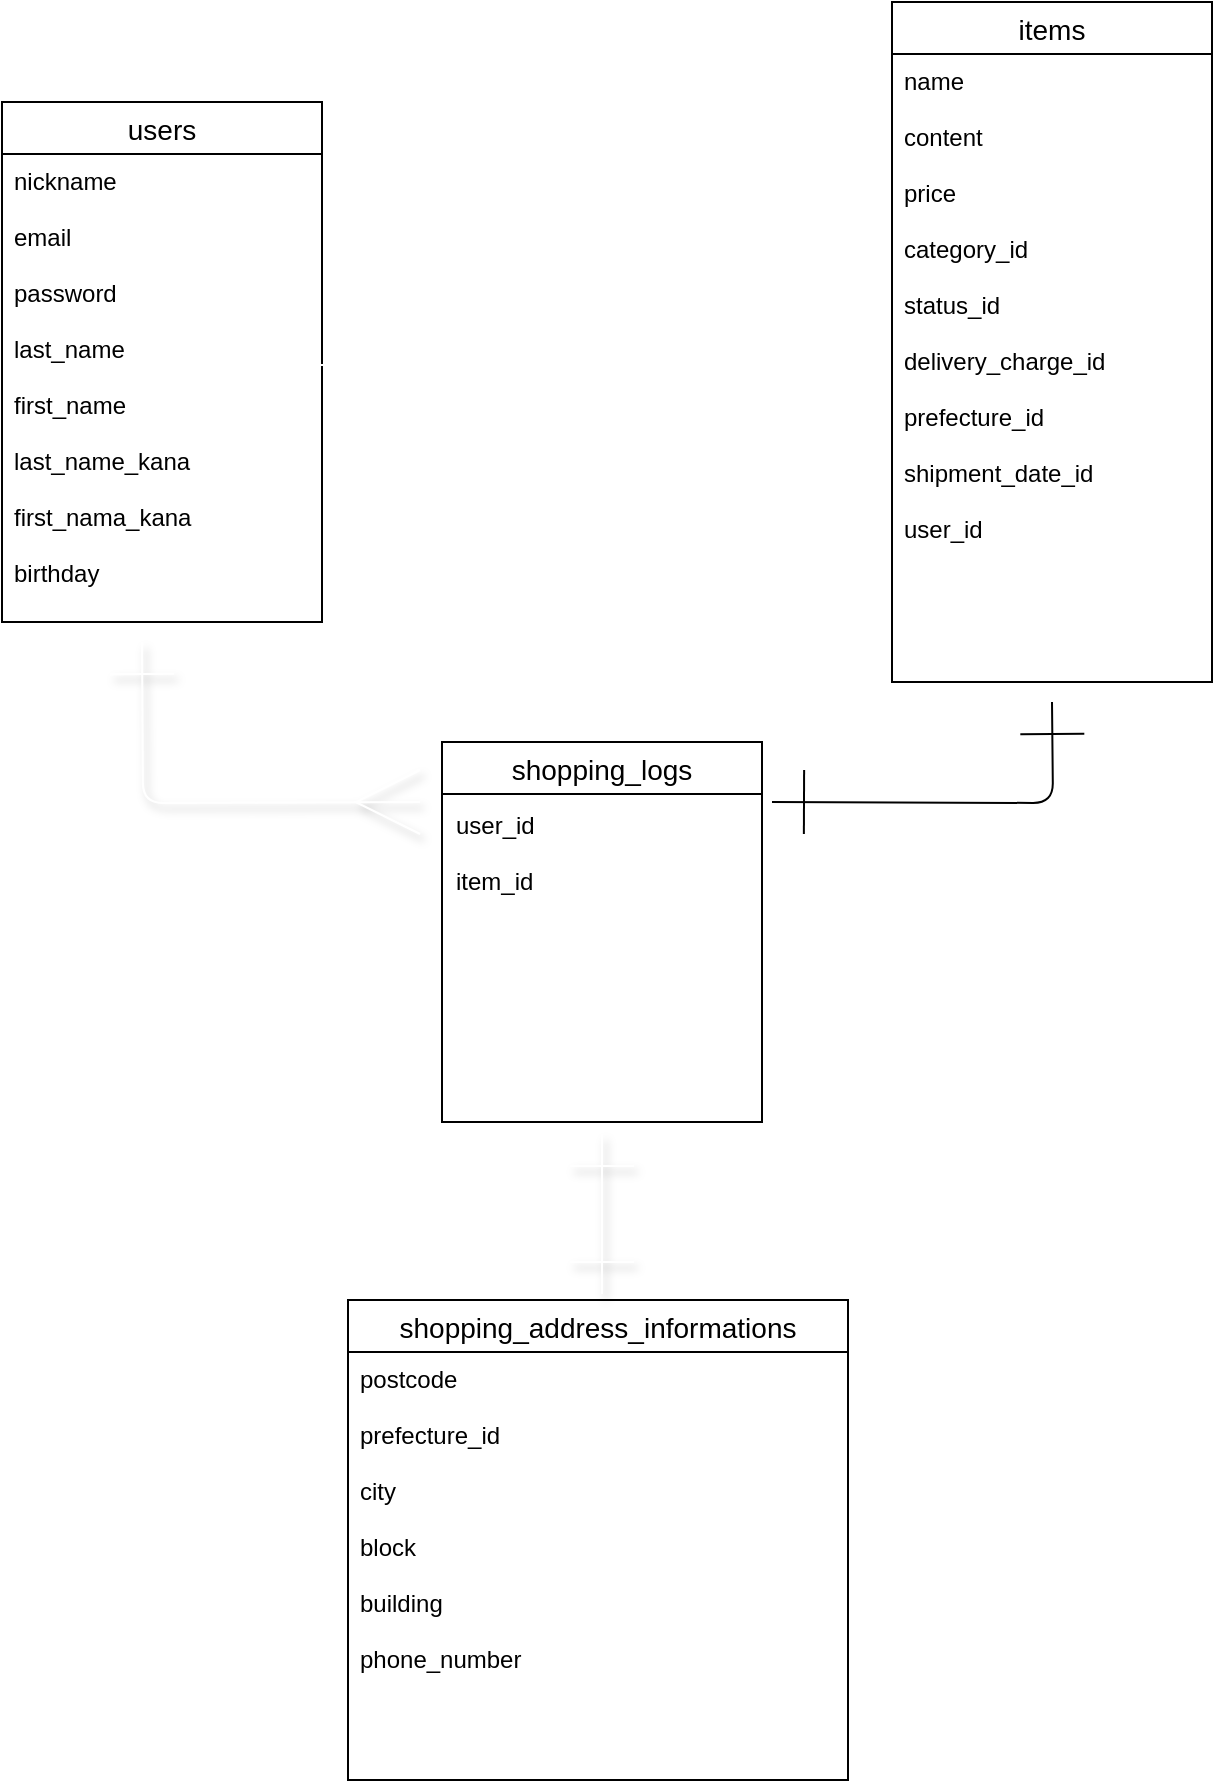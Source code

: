 <mxfile>
    <diagram id="pzn2vEGZxCHpnWMabLtu" name="ページ1">
        <mxGraphModel dx="1170" dy="841" grid="1" gridSize="10" guides="1" tooltips="1" connect="1" arrows="1" fold="1" page="1" pageScale="1" pageWidth="827" pageHeight="1169" math="0" shadow="0">
            <root>
                <mxCell id="0"/>
                <mxCell id="1" parent="0"/>
                <mxCell id="2" value="users" style="swimlane;fontStyle=0;childLayout=stackLayout;horizontal=1;startSize=26;horizontalStack=0;resizeParent=1;resizeParentMax=0;resizeLast=0;collapsible=1;marginBottom=0;align=center;fontSize=14;" vertex="1" parent="1">
                    <mxGeometry x="80" y="80" width="160" height="260" as="geometry"/>
                </mxCell>
                <mxCell id="3" value="nickname&#10;&#10;email&#10;&#10;password&#10;&#10;last_name&#10;&#10;first_name&#10;&#10;last_name_kana&#10;&#10;first_nama_kana&#10;&#10;birthday" style="text;strokeColor=none;fillColor=none;spacingLeft=4;spacingRight=4;overflow=hidden;rotatable=0;points=[[0,0.5],[1,0.5]];portConstraint=eastwest;fontSize=12;" vertex="1" parent="2">
                    <mxGeometry y="26" width="160" height="234" as="geometry"/>
                </mxCell>
                <mxCell id="6" value="items" style="swimlane;fontStyle=0;childLayout=stackLayout;horizontal=1;startSize=26;horizontalStack=0;resizeParent=1;resizeParentMax=0;resizeLast=0;collapsible=1;marginBottom=0;align=center;fontSize=14;" vertex="1" parent="1">
                    <mxGeometry x="525" y="30" width="160" height="340" as="geometry"/>
                </mxCell>
                <mxCell id="7" value="name&#10;&#10;content&#10;&#10;price&#10;&#10;category_id&#10;&#10;status_id&#10;&#10;delivery_charge_id&#10;&#10;prefecture_id&#10;&#10;shipment_date_id&#10;&#10;user_id&#10;" style="text;strokeColor=none;fillColor=none;spacingLeft=4;spacingRight=4;overflow=hidden;rotatable=0;points=[[0,0.5],[1,0.5]];portConstraint=eastwest;fontSize=12;" vertex="1" parent="6">
                    <mxGeometry y="26" width="160" height="314" as="geometry"/>
                </mxCell>
                <mxCell id="22" value="shopping_address_informations" style="swimlane;fontStyle=0;childLayout=stackLayout;horizontal=1;startSize=26;horizontalStack=0;resizeParent=1;resizeParentMax=0;resizeLast=0;collapsible=1;marginBottom=0;align=center;fontSize=14;" vertex="1" parent="1">
                    <mxGeometry x="253" y="679" width="250" height="240" as="geometry"/>
                </mxCell>
                <mxCell id="23" value="postcode&#10;&#10;prefecture_id&#10;&#10;city&#10;&#10;block&#10;&#10;building&#10;&#10;phone_number" style="text;strokeColor=none;fillColor=none;spacingLeft=4;spacingRight=4;overflow=hidden;rotatable=0;points=[[0,0.5],[1,0.5]];portConstraint=eastwest;fontSize=12;" vertex="1" parent="22">
                    <mxGeometry y="26" width="250" height="214" as="geometry"/>
                </mxCell>
                <mxCell id="31" style="edgeStyle=orthogonalEdgeStyle;html=1;strokeWidth=1;startArrow=ERone;startFill=0;endArrow=ERone;endFill=0;startSize=30;endSize=30;elbow=vertical;" edge="1" parent="1">
                    <mxGeometry relative="1" as="geometry">
                        <mxPoint x="605" y="380" as="targetPoint"/>
                        <mxPoint x="465" y="430.0" as="sourcePoint"/>
                    </mxGeometry>
                </mxCell>
                <mxCell id="32" style="edgeStyle=orthogonalEdgeStyle;html=1;strokeColor=#FFFFFF;strokeWidth=1;startArrow=ERmany;startFill=0;endArrow=ERone;endFill=0;startSize=30;endSize=30;elbow=vertical;shadow=1;" edge="1" parent="1">
                    <mxGeometry relative="1" as="geometry">
                        <mxPoint x="150" y="350" as="targetPoint"/>
                        <mxPoint x="289" y="430.0" as="sourcePoint"/>
                    </mxGeometry>
                </mxCell>
                <mxCell id="33" style="edgeStyle=none;html=1;shadow=1;strokeColor=#FFFFFF;strokeWidth=1;startArrow=ERone;startFill=0;endArrow=ERone;endFill=0;startSize=30;endSize=30;elbow=vertical;" edge="1" parent="1">
                    <mxGeometry relative="1" as="geometry">
                        <mxPoint x="380" y="676" as="targetPoint"/>
                        <mxPoint x="380" y="596" as="sourcePoint"/>
                    </mxGeometry>
                </mxCell>
                <mxCell id="24" value="shopping_logs" style="swimlane;fontStyle=0;childLayout=stackLayout;horizontal=1;startSize=26;horizontalStack=0;resizeParent=1;resizeParentMax=0;resizeLast=0;collapsible=1;marginBottom=0;align=center;fontSize=14;" vertex="1" parent="1">
                    <mxGeometry x="300" y="400" width="160" height="190" as="geometry"/>
                </mxCell>
                <mxCell id="29" style="edgeStyle=none;html=1;entryX=-0.012;entryY=0.413;entryDx=0;entryDy=0;entryPerimeter=0;endArrow=ERmany;endFill=0;strokeWidth=1;fillColor=#f5f5f5;strokeColor=#FFFFFF;startArrow=ERone;startFill=0;endSize=30;startSize=30;" edge="1" parent="1">
                    <mxGeometry relative="1" as="geometry">
                        <mxPoint x="239" y="211.454" as="sourcePoint"/>
                        <mxPoint x="517.08" y="213.032" as="targetPoint"/>
                    </mxGeometry>
                </mxCell>
                <mxCell id="35" value="user_id&#10;&#10;item_id" style="text;strokeColor=none;fillColor=none;spacingLeft=4;spacingRight=4;overflow=hidden;rotatable=0;points=[[0,0.5],[1,0.5]];portConstraint=eastwest;fontSize=12;" vertex="1" parent="1">
                    <mxGeometry x="301" y="428" width="160" height="162" as="geometry"/>
                </mxCell>
            </root>
        </mxGraphModel>
    </diagram>
</mxfile>
